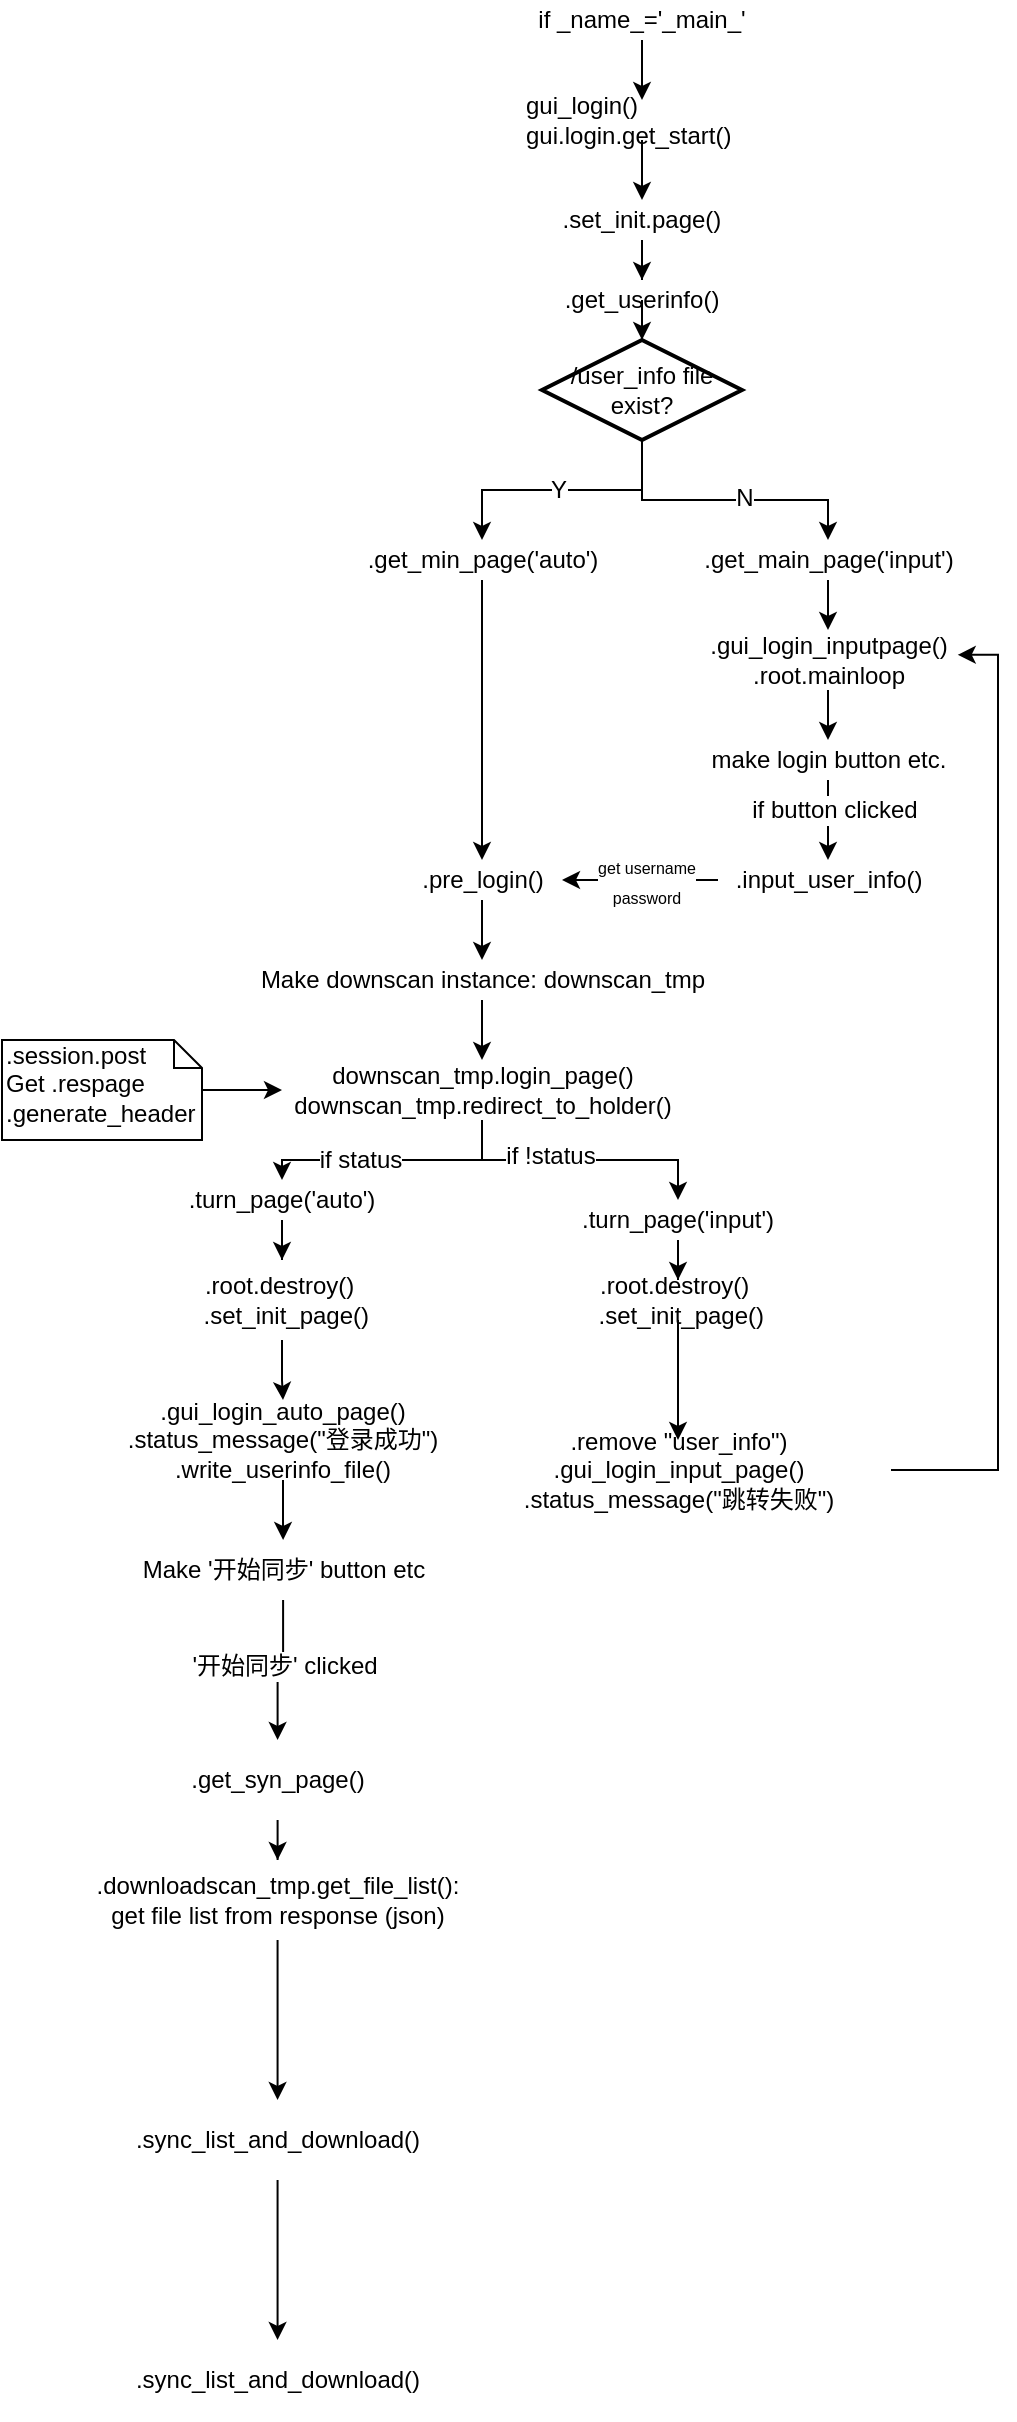 <mxfile version="12.5.8" type="github">
  <diagram id="PcgDVWfokU0HxczI5ISc" name="Page-1">
    <mxGraphModel dx="1152" dy="217" grid="1" gridSize="10" guides="1" tooltips="1" connect="1" arrows="1" fold="1" page="1" pageScale="1" pageWidth="827" pageHeight="1169" math="0" shadow="0">
      <root>
        <mxCell id="0"/>
        <mxCell id="1" parent="0"/>
        <mxCell id="Sg0xF2iIA_ZiJ6ys9VCF-3" value="" style="edgeStyle=orthogonalEdgeStyle;rounded=0;orthogonalLoop=1;jettySize=auto;html=1;" parent="1" source="Sg0xF2iIA_ZiJ6ys9VCF-1" target="Sg0xF2iIA_ZiJ6ys9VCF-2" edge="1">
          <mxGeometry relative="1" as="geometry"/>
        </mxCell>
        <mxCell id="Sg0xF2iIA_ZiJ6ys9VCF-1" value="if _name_=&#39;_main_&#39;" style="text;html=1;strokeColor=none;fillColor=none;align=center;verticalAlign=middle;whiteSpace=wrap;rounded=0;" parent="1" vertex="1">
          <mxGeometry x="20" y="20" width="120" height="20" as="geometry"/>
        </mxCell>
        <mxCell id="Sg0xF2iIA_ZiJ6ys9VCF-5" value="" style="edgeStyle=orthogonalEdgeStyle;rounded=0;orthogonalLoop=1;jettySize=auto;html=1;" parent="1" source="Sg0xF2iIA_ZiJ6ys9VCF-2" target="Sg0xF2iIA_ZiJ6ys9VCF-4" edge="1">
          <mxGeometry relative="1" as="geometry"/>
        </mxCell>
        <mxCell id="Sg0xF2iIA_ZiJ6ys9VCF-2" value="gui_login()&lt;br&gt;gui.login.get_start()" style="text;html=1;strokeColor=none;fillColor=none;align=left;verticalAlign=middle;whiteSpace=wrap;rounded=0;" parent="1" vertex="1">
          <mxGeometry x="20" y="70" width="120" height="20" as="geometry"/>
        </mxCell>
        <mxCell id="Sg0xF2iIA_ZiJ6ys9VCF-7" value="" style="edgeStyle=orthogonalEdgeStyle;rounded=0;orthogonalLoop=1;jettySize=auto;html=1;" parent="1" source="Sg0xF2iIA_ZiJ6ys9VCF-4" target="Sg0xF2iIA_ZiJ6ys9VCF-6" edge="1">
          <mxGeometry relative="1" as="geometry"/>
        </mxCell>
        <mxCell id="Sg0xF2iIA_ZiJ6ys9VCF-4" value=".set_init.page()" style="text;html=1;strokeColor=none;fillColor=none;align=center;verticalAlign=middle;whiteSpace=wrap;rounded=0;" parent="1" vertex="1">
          <mxGeometry x="20" y="120" width="120" height="20" as="geometry"/>
        </mxCell>
        <mxCell id="Sg0xF2iIA_ZiJ6ys9VCF-11" style="edgeStyle=orthogonalEdgeStyle;rounded=0;orthogonalLoop=1;jettySize=auto;html=1;entryX=0.5;entryY=0;entryDx=0;entryDy=0;entryPerimeter=0;" parent="1" source="Sg0xF2iIA_ZiJ6ys9VCF-6" target="Sg0xF2iIA_ZiJ6ys9VCF-10" edge="1">
          <mxGeometry relative="1" as="geometry"/>
        </mxCell>
        <mxCell id="Sg0xF2iIA_ZiJ6ys9VCF-6" value=".get_userinfo()" style="text;html=1;strokeColor=none;fillColor=none;align=center;verticalAlign=middle;whiteSpace=wrap;rounded=0;" parent="1" vertex="1">
          <mxGeometry x="20" y="160" width="120" height="20" as="geometry"/>
        </mxCell>
        <mxCell id="Sg0xF2iIA_ZiJ6ys9VCF-13" value="" style="edgeStyle=orthogonalEdgeStyle;rounded=0;orthogonalLoop=1;jettySize=auto;html=1;" parent="1" source="Sg0xF2iIA_ZiJ6ys9VCF-10" target="Sg0xF2iIA_ZiJ6ys9VCF-18" edge="1">
          <mxGeometry relative="1" as="geometry">
            <mxPoint y="290.0" as="targetPoint"/>
          </mxGeometry>
        </mxCell>
        <mxCell id="Sg0xF2iIA_ZiJ6ys9VCF-16" value="Y" style="text;html=1;align=center;verticalAlign=middle;resizable=0;points=[];labelBackgroundColor=#ffffff;" parent="Sg0xF2iIA_ZiJ6ys9VCF-13" vertex="1" connectable="0">
          <mxGeometry x="0.038" relative="1" as="geometry">
            <mxPoint as="offset"/>
          </mxGeometry>
        </mxCell>
        <mxCell id="Sg0xF2iIA_ZiJ6ys9VCF-15" value="" style="edgeStyle=orthogonalEdgeStyle;rounded=0;orthogonalLoop=1;jettySize=auto;html=1;" parent="1" source="Sg0xF2iIA_ZiJ6ys9VCF-10" target="Sg0xF2iIA_ZiJ6ys9VCF-23" edge="1">
          <mxGeometry relative="1" as="geometry">
            <mxPoint x="170" y="330" as="targetPoint"/>
            <Array as="points">
              <mxPoint x="80" y="270"/>
              <mxPoint x="173" y="270"/>
            </Array>
          </mxGeometry>
        </mxCell>
        <mxCell id="Sg0xF2iIA_ZiJ6ys9VCF-17" value="N" style="text;html=1;align=center;verticalAlign=middle;resizable=0;points=[];labelBackgroundColor=#ffffff;" parent="Sg0xF2iIA_ZiJ6ys9VCF-15" vertex="1" connectable="0">
          <mxGeometry x="0.129" y="1" relative="1" as="geometry">
            <mxPoint as="offset"/>
          </mxGeometry>
        </mxCell>
        <mxCell id="Sg0xF2iIA_ZiJ6ys9VCF-10" value="/user_info file exist?" style="strokeWidth=2;html=1;shape=mxgraph.flowchart.decision;whiteSpace=wrap;" parent="1" vertex="1">
          <mxGeometry x="30" y="190" width="100" height="50" as="geometry"/>
        </mxCell>
        <mxCell id="Sg0xF2iIA_ZiJ6ys9VCF-21" value="" style="edgeStyle=orthogonalEdgeStyle;rounded=0;orthogonalLoop=1;jettySize=auto;html=1;" parent="1" source="Sg0xF2iIA_ZiJ6ys9VCF-18" target="Sg0xF2iIA_ZiJ6ys9VCF-20" edge="1">
          <mxGeometry relative="1" as="geometry"/>
        </mxCell>
        <mxCell id="Sg0xF2iIA_ZiJ6ys9VCF-18" value=".get_min_page(&#39;auto&#39;)" style="text;html=1;align=center;verticalAlign=middle;resizable=0;points=[];autosize=1;" parent="1" vertex="1">
          <mxGeometry x="-65" y="290" width="130" height="20" as="geometry"/>
        </mxCell>
        <mxCell id="Sg0xF2iIA_ZiJ6ys9VCF-36" value="" style="edgeStyle=orthogonalEdgeStyle;rounded=0;orthogonalLoop=1;jettySize=auto;html=1;" parent="1" source="Sg0xF2iIA_ZiJ6ys9VCF-20" target="Sg0xF2iIA_ZiJ6ys9VCF-35" edge="1">
          <mxGeometry relative="1" as="geometry"/>
        </mxCell>
        <mxCell id="Sg0xF2iIA_ZiJ6ys9VCF-20" value=".pre_login()" style="text;html=1;align=center;verticalAlign=middle;resizable=0;points=[];autosize=1;" parent="1" vertex="1">
          <mxGeometry x="-40" y="450" width="80" height="20" as="geometry"/>
        </mxCell>
        <mxCell id="Sg0xF2iIA_ZiJ6ys9VCF-38" value="" style="edgeStyle=orthogonalEdgeStyle;rounded=0;orthogonalLoop=1;jettySize=auto;html=1;" parent="1" source="Sg0xF2iIA_ZiJ6ys9VCF-35" target="Sg0xF2iIA_ZiJ6ys9VCF-37" edge="1">
          <mxGeometry relative="1" as="geometry"/>
        </mxCell>
        <mxCell id="Sg0xF2iIA_ZiJ6ys9VCF-35" value="Make downscan instance: downscan_tmp" style="text;html=1;align=center;verticalAlign=middle;resizable=0;points=[];autosize=1;" parent="1" vertex="1">
          <mxGeometry x="-120" y="500" width="240" height="20" as="geometry"/>
        </mxCell>
        <mxCell id="Sg0xF2iIA_ZiJ6ys9VCF-39" style="edgeStyle=orthogonalEdgeStyle;rounded=0;orthogonalLoop=1;jettySize=auto;html=1;" parent="1" source="Sg0xF2iIA_ZiJ6ys9VCF-37" target="Sg0xF2iIA_ZiJ6ys9VCF-43" edge="1">
          <mxGeometry relative="1" as="geometry">
            <mxPoint x="-100" y="610" as="targetPoint"/>
          </mxGeometry>
        </mxCell>
        <mxCell id="Sg0xF2iIA_ZiJ6ys9VCF-42" value="if status" style="text;html=1;align=center;verticalAlign=middle;resizable=0;points=[];labelBackgroundColor=#ffffff;" parent="Sg0xF2iIA_ZiJ6ys9VCF-39" vertex="1" connectable="0">
          <mxGeometry x="0.251" relative="1" as="geometry">
            <mxPoint as="offset"/>
          </mxGeometry>
        </mxCell>
        <mxCell id="Sg0xF2iIA_ZiJ6ys9VCF-40" style="edgeStyle=orthogonalEdgeStyle;rounded=0;orthogonalLoop=1;jettySize=auto;html=1;entryX=0.5;entryY=0;entryDx=0;entryDy=0;" parent="1" source="Sg0xF2iIA_ZiJ6ys9VCF-37" target="Sg0xF2iIA_ZiJ6ys9VCF-44" edge="1">
          <mxGeometry relative="1" as="geometry">
            <mxPoint x="100" y="630" as="targetPoint"/>
          </mxGeometry>
        </mxCell>
        <mxCell id="Sg0xF2iIA_ZiJ6ys9VCF-41" value="if !status" style="text;html=1;align=center;verticalAlign=middle;resizable=0;points=[];labelBackgroundColor=#ffffff;" parent="Sg0xF2iIA_ZiJ6ys9VCF-40" vertex="1" connectable="0">
          <mxGeometry x="-0.226" y="2" relative="1" as="geometry">
            <mxPoint as="offset"/>
          </mxGeometry>
        </mxCell>
        <mxCell id="Sg0xF2iIA_ZiJ6ys9VCF-37" value="downscan_tmp.login_page()&lt;br&gt;downscan_tmp.redirect_to_holder()" style="text;html=1;align=center;verticalAlign=middle;resizable=0;points=[];autosize=1;" parent="1" vertex="1">
          <mxGeometry x="-100" y="550" width="200" height="30" as="geometry"/>
        </mxCell>
        <mxCell id="Sg0xF2iIA_ZiJ6ys9VCF-25" value="" style="edgeStyle=orthogonalEdgeStyle;rounded=0;orthogonalLoop=1;jettySize=auto;html=1;" parent="1" source="Sg0xF2iIA_ZiJ6ys9VCF-23" target="Sg0xF2iIA_ZiJ6ys9VCF-24" edge="1">
          <mxGeometry relative="1" as="geometry"/>
        </mxCell>
        <mxCell id="Sg0xF2iIA_ZiJ6ys9VCF-23" value="&lt;span style=&quot;background-color: rgb(255 , 255 , 255)&quot;&gt;.get_main_page(&#39;input&#39;)&lt;/span&gt;" style="text;html=1;align=center;verticalAlign=middle;resizable=0;points=[];autosize=1;" parent="1" vertex="1">
          <mxGeometry x="103" y="290" width="140" height="20" as="geometry"/>
        </mxCell>
        <mxCell id="Sg0xF2iIA_ZiJ6ys9VCF-29" value="" style="edgeStyle=orthogonalEdgeStyle;rounded=0;orthogonalLoop=1;jettySize=auto;html=1;" parent="1" source="Sg0xF2iIA_ZiJ6ys9VCF-24" target="Sg0xF2iIA_ZiJ6ys9VCF-28" edge="1">
          <mxGeometry relative="1" as="geometry"/>
        </mxCell>
        <mxCell id="Sg0xF2iIA_ZiJ6ys9VCF-24" value="&lt;span style=&quot;background-color: rgb(255 , 255 , 255)&quot;&gt;.gui_login_inputpage()&lt;br&gt;.root.mainloop&lt;br&gt;&lt;/span&gt;" style="text;html=1;align=center;verticalAlign=middle;resizable=0;points=[];autosize=1;" parent="1" vertex="1">
          <mxGeometry x="108" y="335" width="130" height="30" as="geometry"/>
        </mxCell>
        <mxCell id="Sg0xF2iIA_ZiJ6ys9VCF-31" value="" style="edgeStyle=orthogonalEdgeStyle;rounded=0;orthogonalLoop=1;jettySize=auto;html=1;" parent="1" source="Sg0xF2iIA_ZiJ6ys9VCF-28" target="Sg0xF2iIA_ZiJ6ys9VCF-30" edge="1">
          <mxGeometry relative="1" as="geometry"/>
        </mxCell>
        <mxCell id="Sg0xF2iIA_ZiJ6ys9VCF-32" value="if button clicked" style="text;html=1;align=center;verticalAlign=middle;resizable=0;points=[];labelBackgroundColor=#ffffff;" parent="Sg0xF2iIA_ZiJ6ys9VCF-31" vertex="1" connectable="0">
          <mxGeometry x="-0.267" y="3" relative="1" as="geometry">
            <mxPoint as="offset"/>
          </mxGeometry>
        </mxCell>
        <mxCell id="Sg0xF2iIA_ZiJ6ys9VCF-28" value="&lt;span style=&quot;background-color: rgb(255 , 255 , 255)&quot;&gt;make login button etc.&lt;br&gt;&lt;/span&gt;" style="text;html=1;align=center;verticalAlign=middle;resizable=0;points=[];autosize=1;" parent="1" vertex="1">
          <mxGeometry x="108" y="390" width="130" height="20" as="geometry"/>
        </mxCell>
        <mxCell id="Sg0xF2iIA_ZiJ6ys9VCF-33" style="edgeStyle=orthogonalEdgeStyle;rounded=0;orthogonalLoop=1;jettySize=auto;html=1;" parent="1" source="Sg0xF2iIA_ZiJ6ys9VCF-30" target="Sg0xF2iIA_ZiJ6ys9VCF-20" edge="1">
          <mxGeometry relative="1" as="geometry"/>
        </mxCell>
        <mxCell id="Sg0xF2iIA_ZiJ6ys9VCF-34" value="&lt;font style=&quot;font-size: 8px&quot;&gt;get username&lt;br&gt;password&lt;/font&gt;" style="text;html=1;align=center;verticalAlign=middle;resizable=0;points=[];labelBackgroundColor=#ffffff;" parent="Sg0xF2iIA_ZiJ6ys9VCF-33" vertex="1" connectable="0">
          <mxGeometry x="-0.08" relative="1" as="geometry">
            <mxPoint as="offset"/>
          </mxGeometry>
        </mxCell>
        <mxCell id="Sg0xF2iIA_ZiJ6ys9VCF-30" value="&lt;span style=&quot;background-color: rgb(255 , 255 , 255)&quot;&gt;.input_user_info()&lt;br&gt;&lt;/span&gt;" style="text;html=1;align=center;verticalAlign=middle;resizable=0;points=[];autosize=1;" parent="1" vertex="1">
          <mxGeometry x="118" y="450" width="110" height="20" as="geometry"/>
        </mxCell>
        <mxCell id="BA61lPaq3UWpXxxcgwDQ-9" value="" style="edgeStyle=orthogonalEdgeStyle;rounded=0;orthogonalLoop=1;jettySize=auto;html=1;" edge="1" parent="1" source="Sg0xF2iIA_ZiJ6ys9VCF-43" target="BA61lPaq3UWpXxxcgwDQ-8">
          <mxGeometry relative="1" as="geometry"/>
        </mxCell>
        <mxCell id="Sg0xF2iIA_ZiJ6ys9VCF-43" value=".turn_page(&#39;auto&#39;)" style="text;html=1;strokeColor=none;fillColor=none;align=center;verticalAlign=middle;whiteSpace=wrap;rounded=0;" parent="1" vertex="1">
          <mxGeometry x="-120" y="610" width="40" height="20" as="geometry"/>
        </mxCell>
        <mxCell id="BA61lPaq3UWpXxxcgwDQ-14" value="" style="edgeStyle=orthogonalEdgeStyle;rounded=0;orthogonalLoop=1;jettySize=auto;html=1;" edge="1" parent="1" source="BA61lPaq3UWpXxxcgwDQ-8" target="BA61lPaq3UWpXxxcgwDQ-13">
          <mxGeometry relative="1" as="geometry"/>
        </mxCell>
        <mxCell id="BA61lPaq3UWpXxxcgwDQ-8" value="&lt;div&gt;.root.destroy()&lt;span&gt;&amp;nbsp; &amp;nbsp;.set_init_page()&lt;/span&gt;&lt;/div&gt;" style="text;html=1;strokeColor=none;fillColor=none;align=center;verticalAlign=middle;whiteSpace=wrap;rounded=0;" vertex="1" parent="1">
          <mxGeometry x="-147.5" y="650" width="95" height="40" as="geometry"/>
        </mxCell>
        <mxCell id="BA61lPaq3UWpXxxcgwDQ-21" value="" style="edgeStyle=orthogonalEdgeStyle;rounded=0;orthogonalLoop=1;jettySize=auto;html=1;" edge="1" parent="1" source="BA61lPaq3UWpXxxcgwDQ-13" target="BA61lPaq3UWpXxxcgwDQ-20">
          <mxGeometry relative="1" as="geometry"/>
        </mxCell>
        <mxCell id="BA61lPaq3UWpXxxcgwDQ-13" value="&lt;div&gt;.gui_login_auto_page()&lt;/div&gt;&lt;div&gt;.status_message(&quot;登录成功&quot;)&lt;/div&gt;&lt;div&gt;.write_userinfo_file()&lt;/div&gt;" style="text;html=1;strokeColor=none;fillColor=none;align=center;verticalAlign=middle;whiteSpace=wrap;rounded=0;" vertex="1" parent="1">
          <mxGeometry x="-198.86" y="720" width="198.75" height="40" as="geometry"/>
        </mxCell>
        <mxCell id="BA61lPaq3UWpXxxcgwDQ-23" value="" style="edgeStyle=orthogonalEdgeStyle;rounded=0;orthogonalLoop=1;jettySize=auto;html=1;" edge="1" parent="1" source="BA61lPaq3UWpXxxcgwDQ-20" target="BA61lPaq3UWpXxxcgwDQ-22">
          <mxGeometry relative="1" as="geometry"/>
        </mxCell>
        <mxCell id="BA61lPaq3UWpXxxcgwDQ-24" value="&#39;开始同步&#39; clicked" style="text;html=1;align=center;verticalAlign=middle;resizable=0;points=[];labelBackgroundColor=#ffffff;" vertex="1" connectable="0" parent="BA61lPaq3UWpXxxcgwDQ-23">
          <mxGeometry x="-0.768" y="-1" relative="1" as="geometry">
            <mxPoint x="0.94" y="24.29" as="offset"/>
          </mxGeometry>
        </mxCell>
        <mxCell id="BA61lPaq3UWpXxxcgwDQ-20" value="&lt;div&gt;Make &#39;开始同步&#39; button etc&lt;/div&gt;" style="text;html=1;strokeColor=none;fillColor=none;align=center;verticalAlign=middle;whiteSpace=wrap;rounded=0;" vertex="1" parent="1">
          <mxGeometry x="-184.43" y="790" width="169.89" height="30" as="geometry"/>
        </mxCell>
        <mxCell id="BA61lPaq3UWpXxxcgwDQ-26" value="" style="edgeStyle=orthogonalEdgeStyle;rounded=0;orthogonalLoop=1;jettySize=auto;html=1;" edge="1" parent="1" source="BA61lPaq3UWpXxxcgwDQ-22" target="BA61lPaq3UWpXxxcgwDQ-25">
          <mxGeometry relative="1" as="geometry"/>
        </mxCell>
        <mxCell id="BA61lPaq3UWpXxxcgwDQ-22" value="&lt;div&gt;.get_syn_page()&lt;/div&gt;" style="text;html=1;strokeColor=none;fillColor=none;align=center;verticalAlign=middle;whiteSpace=wrap;rounded=0;" vertex="1" parent="1">
          <mxGeometry x="-184.43" y="890" width="164.43" height="40" as="geometry"/>
        </mxCell>
        <mxCell id="BA61lPaq3UWpXxxcgwDQ-28" value="" style="edgeStyle=orthogonalEdgeStyle;rounded=0;orthogonalLoop=1;jettySize=auto;html=1;" edge="1" parent="1" source="BA61lPaq3UWpXxxcgwDQ-25" target="BA61lPaq3UWpXxxcgwDQ-27">
          <mxGeometry relative="1" as="geometry"/>
        </mxCell>
        <mxCell id="BA61lPaq3UWpXxxcgwDQ-25" value="&lt;div&gt;.downloadscan_tmp.get_file_list():&lt;/div&gt;&lt;div&gt;get file list from response (json)&lt;/div&gt;" style="text;html=1;strokeColor=none;fillColor=none;align=center;verticalAlign=middle;whiteSpace=wrap;rounded=0;" vertex="1" parent="1">
          <mxGeometry x="-189.43" y="950" width="174.43" height="40" as="geometry"/>
        </mxCell>
        <mxCell id="BA61lPaq3UWpXxxcgwDQ-30" value="" style="edgeStyle=orthogonalEdgeStyle;rounded=0;orthogonalLoop=1;jettySize=auto;html=1;" edge="1" parent="1" source="BA61lPaq3UWpXxxcgwDQ-27" target="BA61lPaq3UWpXxxcgwDQ-29">
          <mxGeometry relative="1" as="geometry"/>
        </mxCell>
        <mxCell id="BA61lPaq3UWpXxxcgwDQ-27" value="&lt;div&gt;.sync_list_and_download()&lt;/div&gt;" style="text;html=1;strokeColor=none;fillColor=none;align=center;verticalAlign=middle;whiteSpace=wrap;rounded=0;" vertex="1" parent="1">
          <mxGeometry x="-184.43" y="1070" width="164.43" height="40" as="geometry"/>
        </mxCell>
        <mxCell id="BA61lPaq3UWpXxxcgwDQ-29" value="&lt;div&gt;.sync_list_and_download()&lt;/div&gt;" style="text;html=1;strokeColor=none;fillColor=none;align=center;verticalAlign=middle;whiteSpace=wrap;rounded=0;" vertex="1" parent="1">
          <mxGeometry x="-184.43" y="1190" width="164.43" height="40" as="geometry"/>
        </mxCell>
        <mxCell id="BA61lPaq3UWpXxxcgwDQ-16" value="" style="edgeStyle=orthogonalEdgeStyle;rounded=0;orthogonalLoop=1;jettySize=auto;html=1;" edge="1" parent="1" source="Sg0xF2iIA_ZiJ6ys9VCF-44" target="BA61lPaq3UWpXxxcgwDQ-15">
          <mxGeometry relative="1" as="geometry"/>
        </mxCell>
        <mxCell id="Sg0xF2iIA_ZiJ6ys9VCF-44" value=".turn_page(&#39;input&#39;)" style="text;html=1;strokeColor=none;fillColor=none;align=center;verticalAlign=middle;whiteSpace=wrap;rounded=0;" parent="1" vertex="1">
          <mxGeometry x="78" y="620" width="40" height="20" as="geometry"/>
        </mxCell>
        <mxCell id="BA61lPaq3UWpXxxcgwDQ-18" value="" style="edgeStyle=orthogonalEdgeStyle;rounded=0;orthogonalLoop=1;jettySize=auto;html=1;" edge="1" parent="1" source="BA61lPaq3UWpXxxcgwDQ-15" target="BA61lPaq3UWpXxxcgwDQ-17">
          <mxGeometry relative="1" as="geometry"/>
        </mxCell>
        <mxCell id="BA61lPaq3UWpXxxcgwDQ-15" value=".root.destroy()&amp;nbsp; &amp;nbsp;.set_init_page()" style="text;html=1;strokeColor=none;fillColor=none;align=center;verticalAlign=middle;whiteSpace=wrap;rounded=0;" vertex="1" parent="1">
          <mxGeometry x="78" y="660" width="40" height="20" as="geometry"/>
        </mxCell>
        <mxCell id="BA61lPaq3UWpXxxcgwDQ-19" style="edgeStyle=orthogonalEdgeStyle;rounded=0;orthogonalLoop=1;jettySize=auto;html=1;entryX=0.999;entryY=0.413;entryDx=0;entryDy=0;entryPerimeter=0;" edge="1" parent="1" source="BA61lPaq3UWpXxxcgwDQ-17" target="Sg0xF2iIA_ZiJ6ys9VCF-24">
          <mxGeometry relative="1" as="geometry">
            <Array as="points">
              <mxPoint x="258" y="755"/>
              <mxPoint x="258" y="348"/>
            </Array>
          </mxGeometry>
        </mxCell>
        <mxCell id="BA61lPaq3UWpXxxcgwDQ-17" value="&lt;div&gt;.remove &quot;user_info&quot;)&lt;/div&gt;&lt;div&gt;.gui_login_input_page()&lt;/div&gt;&lt;div&gt;&lt;span&gt;.status_message(&quot;跳转失败&quot;)&lt;/span&gt;&lt;/div&gt;" style="text;html=1;strokeColor=none;fillColor=none;align=center;verticalAlign=middle;whiteSpace=wrap;rounded=0;" vertex="1" parent="1">
          <mxGeometry x="-8.5" y="740" width="213" height="30" as="geometry"/>
        </mxCell>
        <mxCell id="BA61lPaq3UWpXxxcgwDQ-5" style="edgeStyle=orthogonalEdgeStyle;rounded=0;orthogonalLoop=1;jettySize=auto;html=1;" edge="1" parent="1" source="BA61lPaq3UWpXxxcgwDQ-4" target="Sg0xF2iIA_ZiJ6ys9VCF-37">
          <mxGeometry relative="1" as="geometry"/>
        </mxCell>
        <mxCell id="BA61lPaq3UWpXxxcgwDQ-4" value=".session.post&lt;br&gt;Get&amp;nbsp;.respage&lt;br&gt;.generate_header" style="shape=note;whiteSpace=wrap;html=1;size=14;verticalAlign=top;align=left;spacingTop=-6;" vertex="1" parent="1">
          <mxGeometry x="-240" y="540" width="100" height="50" as="geometry"/>
        </mxCell>
      </root>
    </mxGraphModel>
  </diagram>
</mxfile>
